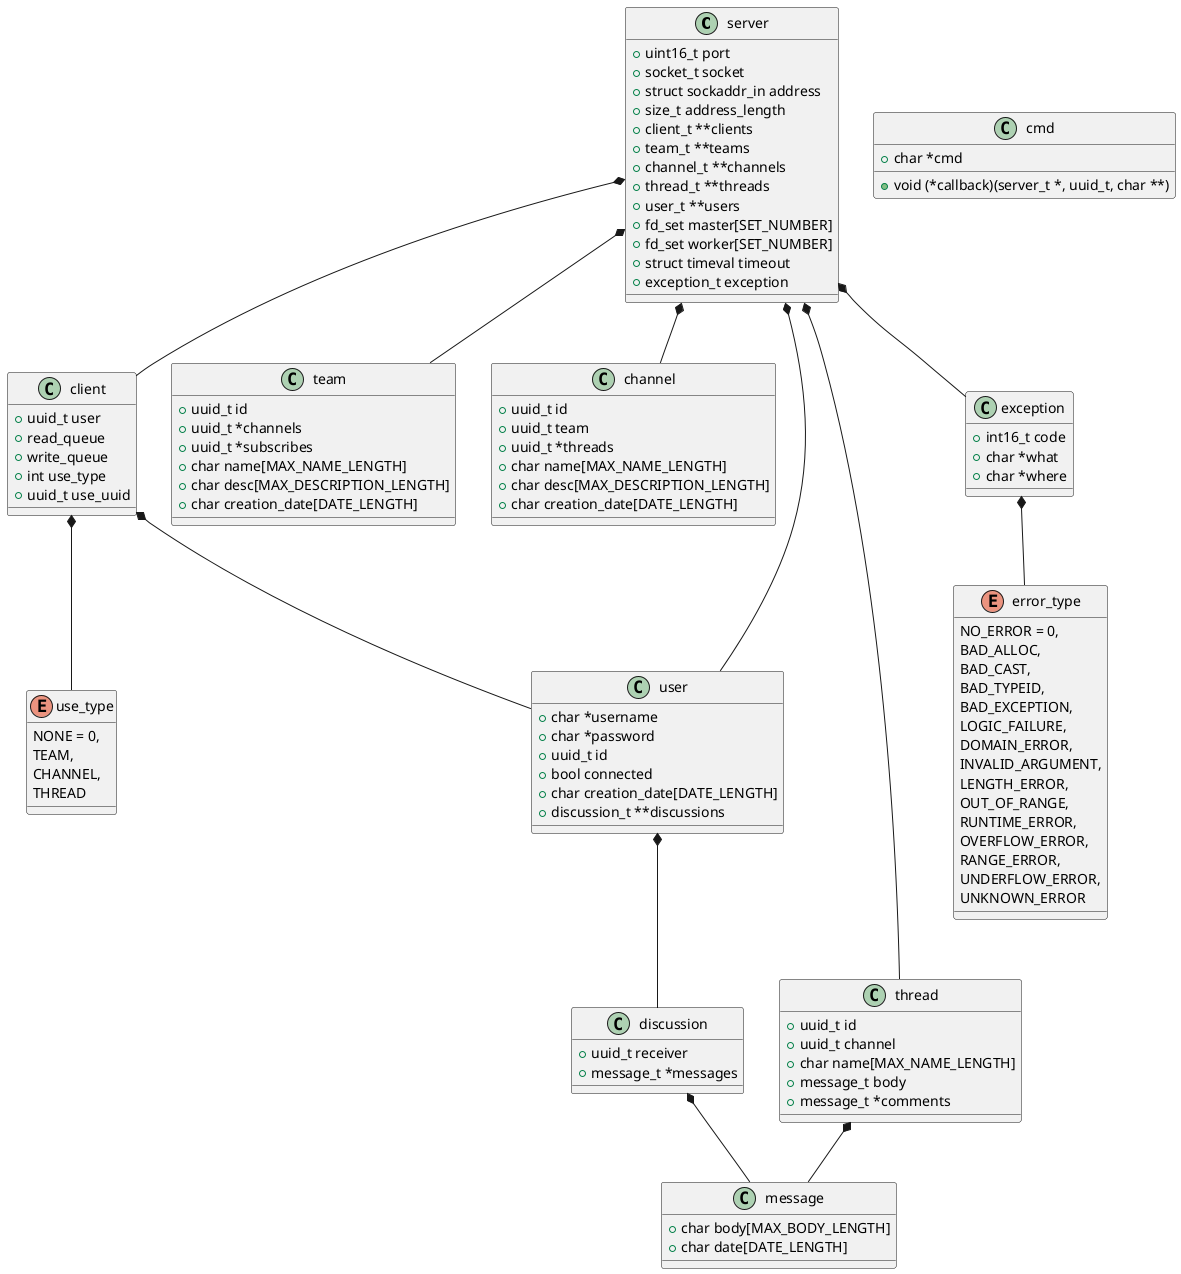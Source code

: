 @startuml

class server {
    + uint16_t port
    + socket_t socket
    + struct sockaddr_in address
    + size_t address_length
    + client_t **clients
    + team_t **teams
    + channel_t **channels
    + thread_t **threads
    + user_t **users
    + fd_set master[SET_NUMBER]
    + fd_set worker[SET_NUMBER]
    + struct timeval timeout
    + exception_t exception
}
server  *--  client
server  *--  team
server  *--  channel
server  *--  thread
server  *--  exception
server  *--  user

class client {
    + uuid_t user
    + read_queue
    + write_queue
    + int use_type
    + uuid_t use_uuid
}
client  *--  user
client  *--  use_type

enum use_type {
    NONE = 0,
    TEAM,
    CHANNEL,
    THREAD
}

class user {
    + char *username
    + char *password
    + uuid_t id
    + bool connected
    + char creation_date[DATE_LENGTH]
    + discussion_t **discussions
}
user *-- discussion

class discussion {
    + uuid_t receiver
    + message_t *messages
}
discussion *-- message

class message {
    + char body[MAX_BODY_LENGTH]
    + char date[DATE_LENGTH]
}

class team {
    + uuid_t id
    + uuid_t *channels
    + uuid_t *subscribes
    + char name[MAX_NAME_LENGTH]
    + char desc[MAX_DESCRIPTION_LENGTH]
    + char creation_date[DATE_LENGTH]
}

class channel {
    + uuid_t id
    + uuid_t team
    + uuid_t *threads
    + char name[MAX_NAME_LENGTH]
    + char desc[MAX_DESCRIPTION_LENGTH]
    + char creation_date[DATE_LENGTH]
}

class thread {
    + uuid_t id
    + uuid_t channel
    + char name[MAX_NAME_LENGTH]
    + message_t body
    + message_t *comments
}
thread *-- message

class cmd {
    + char *cmd
    + void (*callback)(server_t *, uuid_t, char **)
}

class exception {
    + int16_t code
    + char *what
    + char *where
}
exception *-- error_type

enum error_type {
    NO_ERROR = 0,
    BAD_ALLOC,
    BAD_CAST,
    BAD_TYPEID,
    BAD_EXCEPTION,
    LOGIC_FAILURE,
    DOMAIN_ERROR,
    INVALID_ARGUMENT,
    LENGTH_ERROR,
    OUT_OF_RANGE,
    RUNTIME_ERROR,
    OVERFLOW_ERROR,
    RANGE_ERROR,
    UNDERFLOW_ERROR,
    UNKNOWN_ERROR
}

@enduml